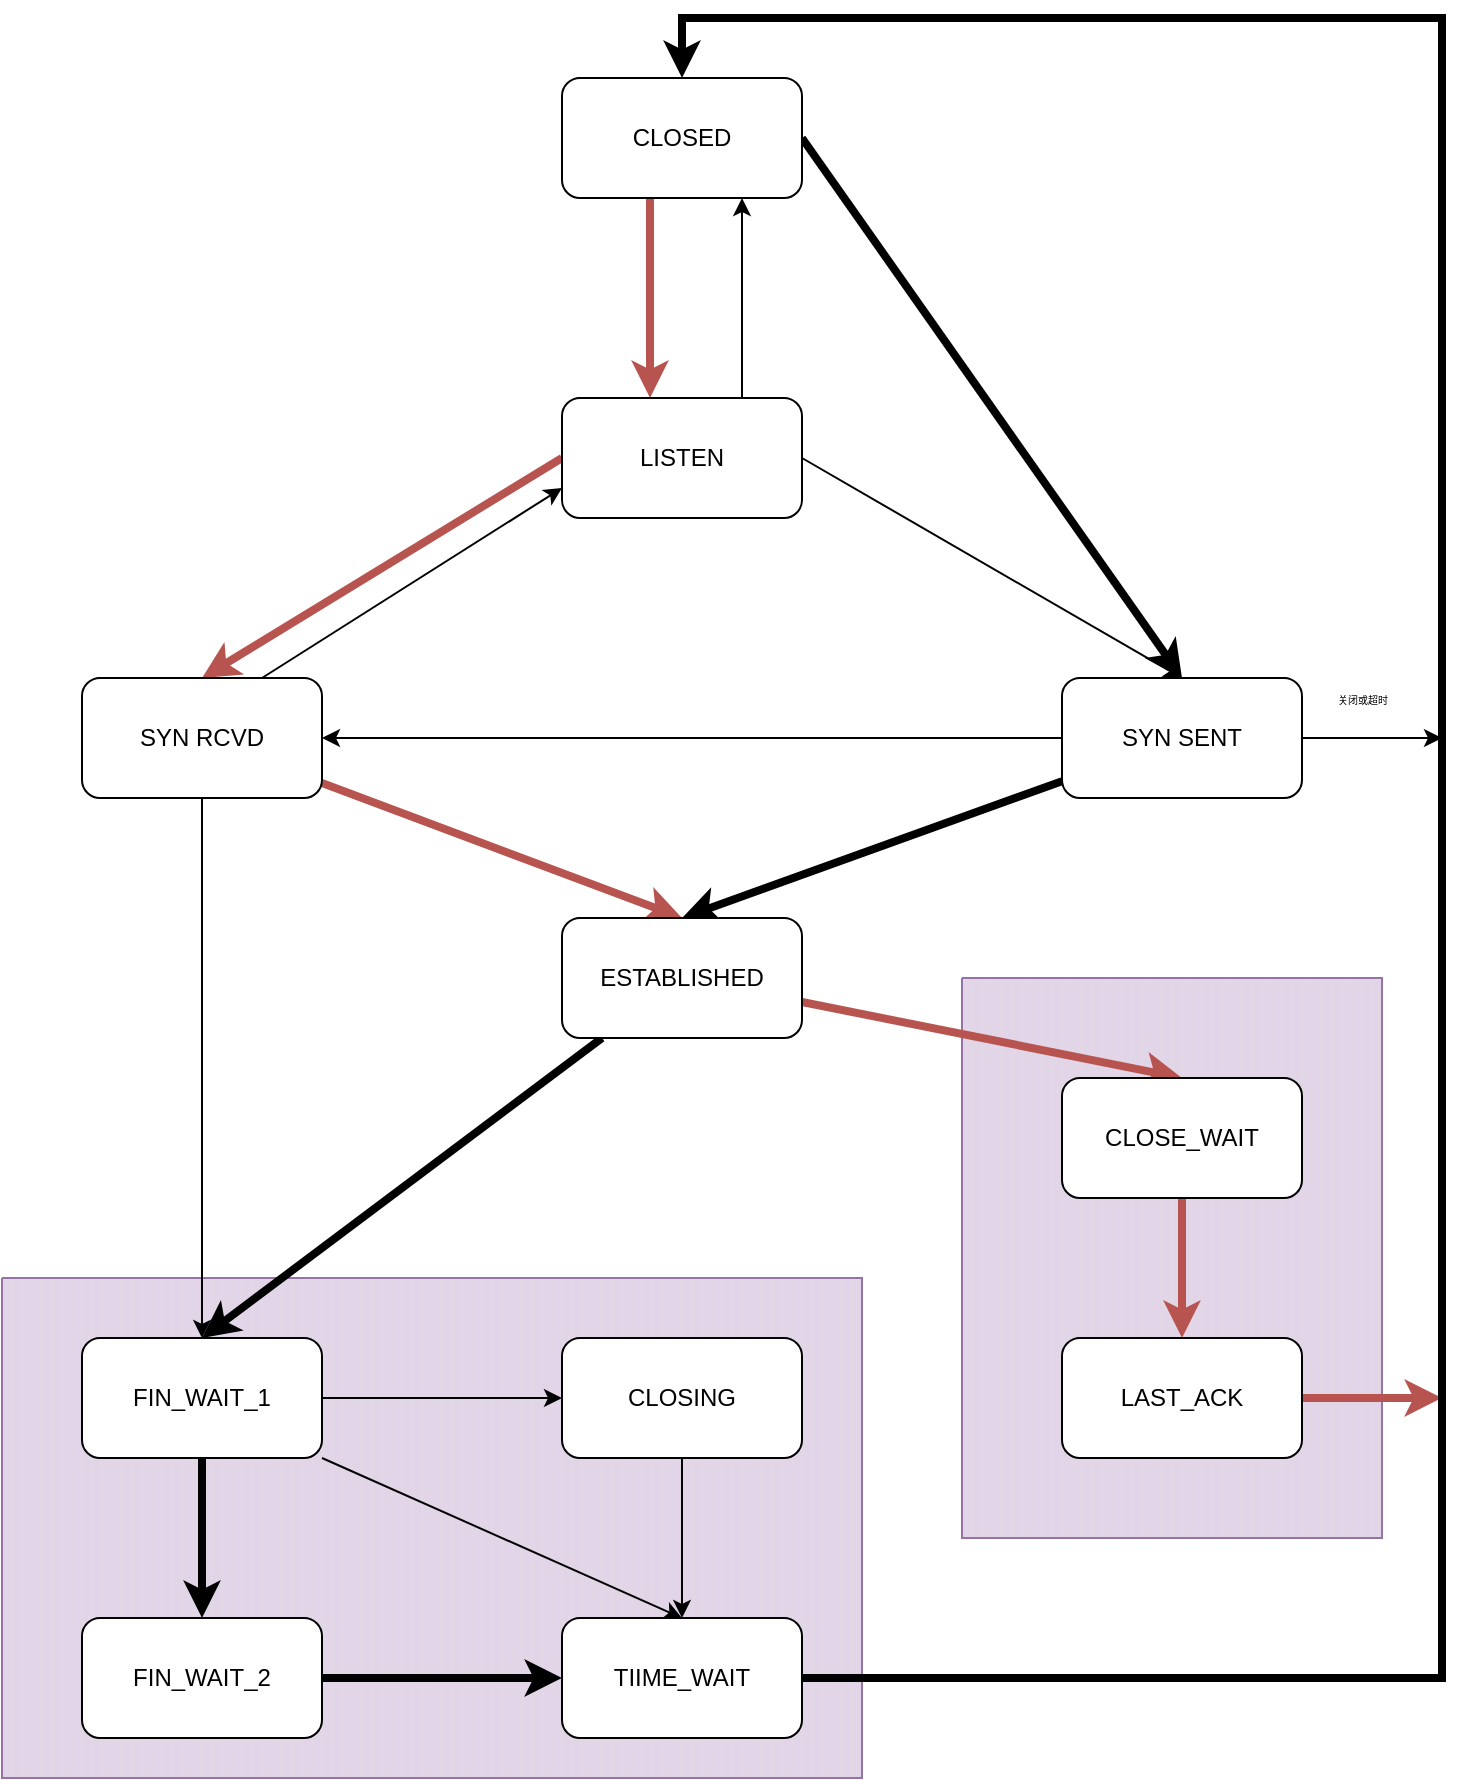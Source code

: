 <mxfile version="14.2.2" type="github">
  <diagram id="ZlGTeqlSNr202XXBQSkX" name="Page-1">
    <mxGraphModel dx="1002" dy="548" grid="1" gridSize="10" guides="1" tooltips="1" connect="1" arrows="1" fold="1" page="1" pageScale="1" pageWidth="827" pageHeight="1169" math="0" shadow="0">
      <root>
        <mxCell id="0" />
        <mxCell id="1" parent="0" />
        <mxCell id="nGwQUCgvVM_tRvWZioHM-53" value="" style="verticalLabelPosition=bottom;verticalAlign=top;html=1;shape=mxgraph.basic.patternFillRect;fillStyle=vert;step=5;fillStrokeWidth=0.2;fillStrokeColor=#dddddd;fontFamily=Helvetica;fontSize=5;fillColor=#e1d5e7;strokeColor=#9673a6;" vertex="1" parent="1">
          <mxGeometry x="540" y="550" width="210" height="280" as="geometry" />
        </mxCell>
        <mxCell id="nGwQUCgvVM_tRvWZioHM-52" value="" style="verticalLabelPosition=bottom;verticalAlign=top;html=1;shape=mxgraph.basic.patternFillRect;fillStyle=vert;step=5;fillStrokeWidth=0.2;fillStrokeColor=#dddddd;fontFamily=Helvetica;fontSize=5;fillColor=#e1d5e7;strokeColor=#9673a6;" vertex="1" parent="1">
          <mxGeometry x="60" y="700" width="430" height="250" as="geometry" />
        </mxCell>
        <mxCell id="nGwQUCgvVM_tRvWZioHM-14" style="rounded=0;orthogonalLoop=1;jettySize=auto;html=1;entryX=0.5;entryY=0;entryDx=0;entryDy=0;strokeColor=#000000;exitX=1;exitY=0.5;exitDx=0;exitDy=0;strokeWidth=4;" edge="1" parent="1" source="nGwQUCgvVM_tRvWZioHM-2" target="nGwQUCgvVM_tRvWZioHM-6">
          <mxGeometry relative="1" as="geometry" />
        </mxCell>
        <mxCell id="nGwQUCgvVM_tRvWZioHM-21" value="" style="edgeStyle=orthogonalEdgeStyle;rounded=0;orthogonalLoop=1;jettySize=auto;exitX=0.5;exitY=1;exitDx=0;exitDy=0;entryX=0.5;entryY=0;entryDx=0;entryDy=0;strokeColor=#b85450;strokeWidth=4;fillColor=#f8cecc;fontFamily=Comic Sans MS;html=1;" edge="1" parent="1">
          <mxGeometry relative="1" as="geometry">
            <mxPoint x="384" y="160" as="sourcePoint" />
            <mxPoint x="384" y="260" as="targetPoint" />
          </mxGeometry>
        </mxCell>
        <mxCell id="nGwQUCgvVM_tRvWZioHM-2" value="CLOSED" style="rounded=1;whiteSpace=wrap;html=1;" vertex="1" parent="1">
          <mxGeometry x="340" y="100" width="120" height="60" as="geometry" />
        </mxCell>
        <mxCell id="nGwQUCgvVM_tRvWZioHM-22" style="rounded=0;orthogonalLoop=1;jettySize=auto;html=1;entryX=0.5;entryY=0;entryDx=0;entryDy=0;strokeColor=#b85450;strokeWidth=4;fillColor=#f8cecc;horizontal=1;textDirection=ltr;labelPosition=left;verticalLabelPosition=top;align=left;verticalAlign=top;fontStyle=1;exitX=0;exitY=0.5;exitDx=0;exitDy=0;" edge="1" parent="1" source="nGwQUCgvVM_tRvWZioHM-3" target="nGwQUCgvVM_tRvWZioHM-5">
          <mxGeometry relative="1" as="geometry">
            <mxPoint x="333" y="316.5" as="sourcePoint" />
            <mxPoint x="153" y="399" as="targetPoint" />
          </mxGeometry>
        </mxCell>
        <mxCell id="nGwQUCgvVM_tRvWZioHM-31" style="edgeStyle=none;rounded=0;orthogonalLoop=1;jettySize=auto;html=1;exitX=0.75;exitY=0;exitDx=0;exitDy=0;entryX=0.75;entryY=1;entryDx=0;entryDy=0;strokeColor=#000000;strokeWidth=1;fontFamily=Helvetica;fontSize=5;align=left;" edge="1" parent="1" source="nGwQUCgvVM_tRvWZioHM-3" target="nGwQUCgvVM_tRvWZioHM-2">
          <mxGeometry relative="1" as="geometry" />
        </mxCell>
        <mxCell id="nGwQUCgvVM_tRvWZioHM-36" style="edgeStyle=none;rounded=0;orthogonalLoop=1;jettySize=auto;html=1;exitX=1;exitY=0.5;exitDx=0;exitDy=0;entryX=0.5;entryY=0;entryDx=0;entryDy=0;strokeColor=#000000;strokeWidth=1;fontFamily=Helvetica;fontSize=5;fontColor=#FF0000;align=left;" edge="1" parent="1" source="nGwQUCgvVM_tRvWZioHM-3" target="nGwQUCgvVM_tRvWZioHM-6">
          <mxGeometry relative="1" as="geometry" />
        </mxCell>
        <mxCell id="nGwQUCgvVM_tRvWZioHM-3" value="LISTEN" style="rounded=1;whiteSpace=wrap;html=1;" vertex="1" parent="1">
          <mxGeometry x="340" y="260" width="120" height="60" as="geometry" />
        </mxCell>
        <mxCell id="nGwQUCgvVM_tRvWZioHM-23" style="edgeStyle=none;rounded=0;orthogonalLoop=1;jettySize=auto;html=1;entryX=0.5;entryY=0;entryDx=0;entryDy=0;strokeColor=#b85450;strokeWidth=4;fillColor=#f8cecc;" edge="1" parent="1" source="nGwQUCgvVM_tRvWZioHM-5" target="nGwQUCgvVM_tRvWZioHM-7">
          <mxGeometry relative="1" as="geometry" />
        </mxCell>
        <mxCell id="nGwQUCgvVM_tRvWZioHM-50" style="edgeStyle=none;rounded=0;orthogonalLoop=1;jettySize=auto;html=1;exitX=0.75;exitY=0;exitDx=0;exitDy=0;entryX=0;entryY=0.75;entryDx=0;entryDy=0;strokeColor=#000000;strokeWidth=1;fontFamily=Helvetica;fontSize=5;fontColor=#FF0000;align=left;" edge="1" parent="1" source="nGwQUCgvVM_tRvWZioHM-5" target="nGwQUCgvVM_tRvWZioHM-3">
          <mxGeometry relative="1" as="geometry" />
        </mxCell>
        <mxCell id="nGwQUCgvVM_tRvWZioHM-51" style="edgeStyle=none;rounded=0;orthogonalLoop=1;jettySize=auto;html=1;exitX=0.5;exitY=1;exitDx=0;exitDy=0;entryX=0.5;entryY=0;entryDx=0;entryDy=0;strokeColor=#000000;strokeWidth=1;fontFamily=Helvetica;fontSize=5;fontColor=#FF0000;align=left;" edge="1" parent="1" source="nGwQUCgvVM_tRvWZioHM-5" target="nGwQUCgvVM_tRvWZioHM-11">
          <mxGeometry relative="1" as="geometry" />
        </mxCell>
        <mxCell id="nGwQUCgvVM_tRvWZioHM-5" value="SYN RCVD" style="rounded=1;whiteSpace=wrap;html=1;" vertex="1" parent="1">
          <mxGeometry x="100" y="400" width="120" height="60" as="geometry" />
        </mxCell>
        <mxCell id="nGwQUCgvVM_tRvWZioHM-16" style="edgeStyle=none;rounded=0;orthogonalLoop=1;jettySize=auto;html=1;entryX=0.5;entryY=0;entryDx=0;entryDy=0;strokeColor=#000000;strokeWidth=4;" edge="1" parent="1" source="nGwQUCgvVM_tRvWZioHM-6" target="nGwQUCgvVM_tRvWZioHM-7">
          <mxGeometry relative="1" as="geometry" />
        </mxCell>
        <mxCell id="nGwQUCgvVM_tRvWZioHM-41" style="edgeStyle=none;rounded=0;orthogonalLoop=1;jettySize=auto;html=1;exitX=1;exitY=0.5;exitDx=0;exitDy=0;strokeColor=#000000;strokeWidth=1;fontFamily=Helvetica;fontSize=5;fontColor=#FF0000;align=left;" edge="1" parent="1" source="nGwQUCgvVM_tRvWZioHM-6">
          <mxGeometry relative="1" as="geometry">
            <mxPoint x="780" y="430" as="targetPoint" />
          </mxGeometry>
        </mxCell>
        <mxCell id="nGwQUCgvVM_tRvWZioHM-44" style="edgeStyle=none;rounded=0;orthogonalLoop=1;jettySize=auto;html=1;entryX=1;entryY=0.5;entryDx=0;entryDy=0;strokeColor=#000000;strokeWidth=1;fontFamily=Helvetica;fontSize=5;fontColor=#FF0000;align=left;" edge="1" parent="1" source="nGwQUCgvVM_tRvWZioHM-6" target="nGwQUCgvVM_tRvWZioHM-5">
          <mxGeometry relative="1" as="geometry" />
        </mxCell>
        <mxCell id="nGwQUCgvVM_tRvWZioHM-6" value="SYN SENT" style="rounded=1;whiteSpace=wrap;html=1;" vertex="1" parent="1">
          <mxGeometry x="590" y="400" width="120" height="60" as="geometry" />
        </mxCell>
        <mxCell id="nGwQUCgvVM_tRvWZioHM-17" style="edgeStyle=none;rounded=0;orthogonalLoop=1;jettySize=auto;html=1;entryX=0.5;entryY=0;entryDx=0;entryDy=0;strokeColor=#000000;strokeWidth=4;" edge="1" parent="1" source="nGwQUCgvVM_tRvWZioHM-7" target="nGwQUCgvVM_tRvWZioHM-11">
          <mxGeometry relative="1" as="geometry" />
        </mxCell>
        <mxCell id="nGwQUCgvVM_tRvWZioHM-24" style="edgeStyle=none;rounded=0;orthogonalLoop=1;jettySize=auto;html=1;entryX=0.5;entryY=0;entryDx=0;entryDy=0;strokeColor=#b85450;strokeWidth=4;fillColor=#f8cecc;" edge="1" parent="1" source="nGwQUCgvVM_tRvWZioHM-7" target="nGwQUCgvVM_tRvWZioHM-8">
          <mxGeometry relative="1" as="geometry" />
        </mxCell>
        <mxCell id="nGwQUCgvVM_tRvWZioHM-7" value="ESTABLISHED" style="rounded=1;whiteSpace=wrap;html=1;" vertex="1" parent="1">
          <mxGeometry x="340" y="520" width="120" height="60" as="geometry" />
        </mxCell>
        <mxCell id="nGwQUCgvVM_tRvWZioHM-25" style="edgeStyle=none;rounded=0;orthogonalLoop=1;jettySize=auto;html=1;exitX=0.5;exitY=1;exitDx=0;exitDy=0;entryX=0.5;entryY=0;entryDx=0;entryDy=0;strokeColor=#b85450;strokeWidth=4;fillColor=#f8cecc;" edge="1" parent="1" source="nGwQUCgvVM_tRvWZioHM-8" target="nGwQUCgvVM_tRvWZioHM-9">
          <mxGeometry relative="1" as="geometry" />
        </mxCell>
        <mxCell id="nGwQUCgvVM_tRvWZioHM-8" value="CLOSE_WAIT" style="rounded=1;whiteSpace=wrap;html=1;" vertex="1" parent="1">
          <mxGeometry x="590" y="600" width="120" height="60" as="geometry" />
        </mxCell>
        <mxCell id="nGwQUCgvVM_tRvWZioHM-26" style="edgeStyle=none;rounded=0;orthogonalLoop=1;jettySize=auto;html=1;exitX=1;exitY=0.5;exitDx=0;exitDy=0;strokeColor=#b85450;strokeWidth=4;fillColor=#f8cecc;" edge="1" parent="1" source="nGwQUCgvVM_tRvWZioHM-9">
          <mxGeometry relative="1" as="geometry">
            <mxPoint x="780" y="760" as="targetPoint" />
          </mxGeometry>
        </mxCell>
        <mxCell id="nGwQUCgvVM_tRvWZioHM-9" value="LAST_ACK" style="rounded=1;whiteSpace=wrap;html=1;" vertex="1" parent="1">
          <mxGeometry x="590" y="730" width="120" height="60" as="geometry" />
        </mxCell>
        <mxCell id="nGwQUCgvVM_tRvWZioHM-48" style="edgeStyle=none;rounded=0;orthogonalLoop=1;jettySize=auto;html=1;exitX=0.5;exitY=1;exitDx=0;exitDy=0;entryX=0.5;entryY=0;entryDx=0;entryDy=0;strokeColor=#000000;strokeWidth=1;fontFamily=Helvetica;fontSize=5;fontColor=#FF0000;align=left;" edge="1" parent="1" source="nGwQUCgvVM_tRvWZioHM-10" target="nGwQUCgvVM_tRvWZioHM-13">
          <mxGeometry relative="1" as="geometry" />
        </mxCell>
        <mxCell id="nGwQUCgvVM_tRvWZioHM-10" value="CLOSING" style="rounded=1;whiteSpace=wrap;html=1;" vertex="1" parent="1">
          <mxGeometry x="340" y="730" width="120" height="60" as="geometry" />
        </mxCell>
        <mxCell id="nGwQUCgvVM_tRvWZioHM-18" style="edgeStyle=none;rounded=0;orthogonalLoop=1;jettySize=auto;html=1;entryX=0.5;entryY=0;entryDx=0;entryDy=0;strokeColor=#000000;strokeWidth=4;" edge="1" parent="1" source="nGwQUCgvVM_tRvWZioHM-11" target="nGwQUCgvVM_tRvWZioHM-12">
          <mxGeometry relative="1" as="geometry" />
        </mxCell>
        <mxCell id="nGwQUCgvVM_tRvWZioHM-47" style="edgeStyle=none;rounded=0;orthogonalLoop=1;jettySize=auto;html=1;exitX=1;exitY=0.5;exitDx=0;exitDy=0;entryX=0;entryY=0.5;entryDx=0;entryDy=0;strokeColor=#000000;strokeWidth=1;fontFamily=Helvetica;fontSize=5;fontColor=#FF0000;align=left;" edge="1" parent="1" source="nGwQUCgvVM_tRvWZioHM-11" target="nGwQUCgvVM_tRvWZioHM-10">
          <mxGeometry relative="1" as="geometry" />
        </mxCell>
        <mxCell id="nGwQUCgvVM_tRvWZioHM-49" style="edgeStyle=none;rounded=0;orthogonalLoop=1;jettySize=auto;html=1;exitX=1;exitY=1;exitDx=0;exitDy=0;strokeColor=#000000;strokeWidth=1;fontFamily=Helvetica;fontSize=5;fontColor=#FF0000;align=left;" edge="1" parent="1" source="nGwQUCgvVM_tRvWZioHM-11">
          <mxGeometry relative="1" as="geometry">
            <mxPoint x="400" y="870" as="targetPoint" />
          </mxGeometry>
        </mxCell>
        <mxCell id="nGwQUCgvVM_tRvWZioHM-11" value="FIN_WAIT_1" style="rounded=1;whiteSpace=wrap;html=1;" vertex="1" parent="1">
          <mxGeometry x="100" y="730" width="120" height="60" as="geometry" />
        </mxCell>
        <mxCell id="nGwQUCgvVM_tRvWZioHM-19" style="edgeStyle=none;rounded=0;orthogonalLoop=1;jettySize=auto;html=1;entryX=0;entryY=0.5;entryDx=0;entryDy=0;strokeColor=#000000;strokeWidth=4;" edge="1" parent="1" source="nGwQUCgvVM_tRvWZioHM-12" target="nGwQUCgvVM_tRvWZioHM-13">
          <mxGeometry relative="1" as="geometry" />
        </mxCell>
        <mxCell id="nGwQUCgvVM_tRvWZioHM-12" value="FIN_WAIT_2" style="rounded=1;whiteSpace=wrap;html=1;" vertex="1" parent="1">
          <mxGeometry x="100" y="870" width="120" height="60" as="geometry" />
        </mxCell>
        <mxCell id="nGwQUCgvVM_tRvWZioHM-20" style="edgeStyle=orthogonalEdgeStyle;rounded=0;orthogonalLoop=1;jettySize=auto;html=1;exitX=1;exitY=0.5;exitDx=0;exitDy=0;strokeColor=#000000;strokeWidth=4;entryX=0.5;entryY=0;entryDx=0;entryDy=0;" edge="1" parent="1" source="nGwQUCgvVM_tRvWZioHM-13" target="nGwQUCgvVM_tRvWZioHM-2">
          <mxGeometry relative="1" as="geometry">
            <mxPoint x="800" y="900" as="targetPoint" />
            <Array as="points">
              <mxPoint x="780" y="900" />
              <mxPoint x="780" y="70" />
              <mxPoint x="400" y="70" />
            </Array>
          </mxGeometry>
        </mxCell>
        <mxCell id="nGwQUCgvVM_tRvWZioHM-13" value="TIIME_WAIT" style="rounded=1;whiteSpace=wrap;html=1;" vertex="1" parent="1">
          <mxGeometry x="340" y="870" width="120" height="60" as="geometry" />
        </mxCell>
        <mxCell id="nGwQUCgvVM_tRvWZioHM-15" style="edgeStyle=none;rounded=0;orthogonalLoop=1;jettySize=auto;html=1;entryX=0;entryY=0.5;entryDx=0;entryDy=0;strokeColor=#000000;strokeWidth=4;" edge="1" parent="1" source="nGwQUCgvVM_tRvWZioHM-6" target="nGwQUCgvVM_tRvWZioHM-6">
          <mxGeometry relative="1" as="geometry">
            <Array as="points">
              <mxPoint x="590" y="430" />
            </Array>
          </mxGeometry>
        </mxCell>
        <mxCell id="nGwQUCgvVM_tRvWZioHM-28" style="edgeStyle=none;rounded=0;orthogonalLoop=1;jettySize=auto;html=1;exitX=0.5;exitY=1;exitDx=0;exitDy=0;strokeColor=#000000;strokeWidth=4;fontFamily=Comic Sans MS;" edge="1" parent="1">
          <mxGeometry relative="1" as="geometry">
            <mxPoint x="355" y="230" as="sourcePoint" />
            <mxPoint x="355" y="230" as="targetPoint" />
          </mxGeometry>
        </mxCell>
        <mxCell id="nGwQUCgvVM_tRvWZioHM-43" value="&lt;font color=&quot;#000000&quot;&gt;关闭或超时&lt;/font&gt;" style="text;html=1;align=center;verticalAlign=middle;resizable=0;points=[];autosize=1;fontSize=5;fontFamily=Helvetica;fontColor=#FF0000;" vertex="1" parent="1">
          <mxGeometry x="700" y="405" width="80" height="10" as="geometry" />
        </mxCell>
      </root>
    </mxGraphModel>
  </diagram>
</mxfile>
